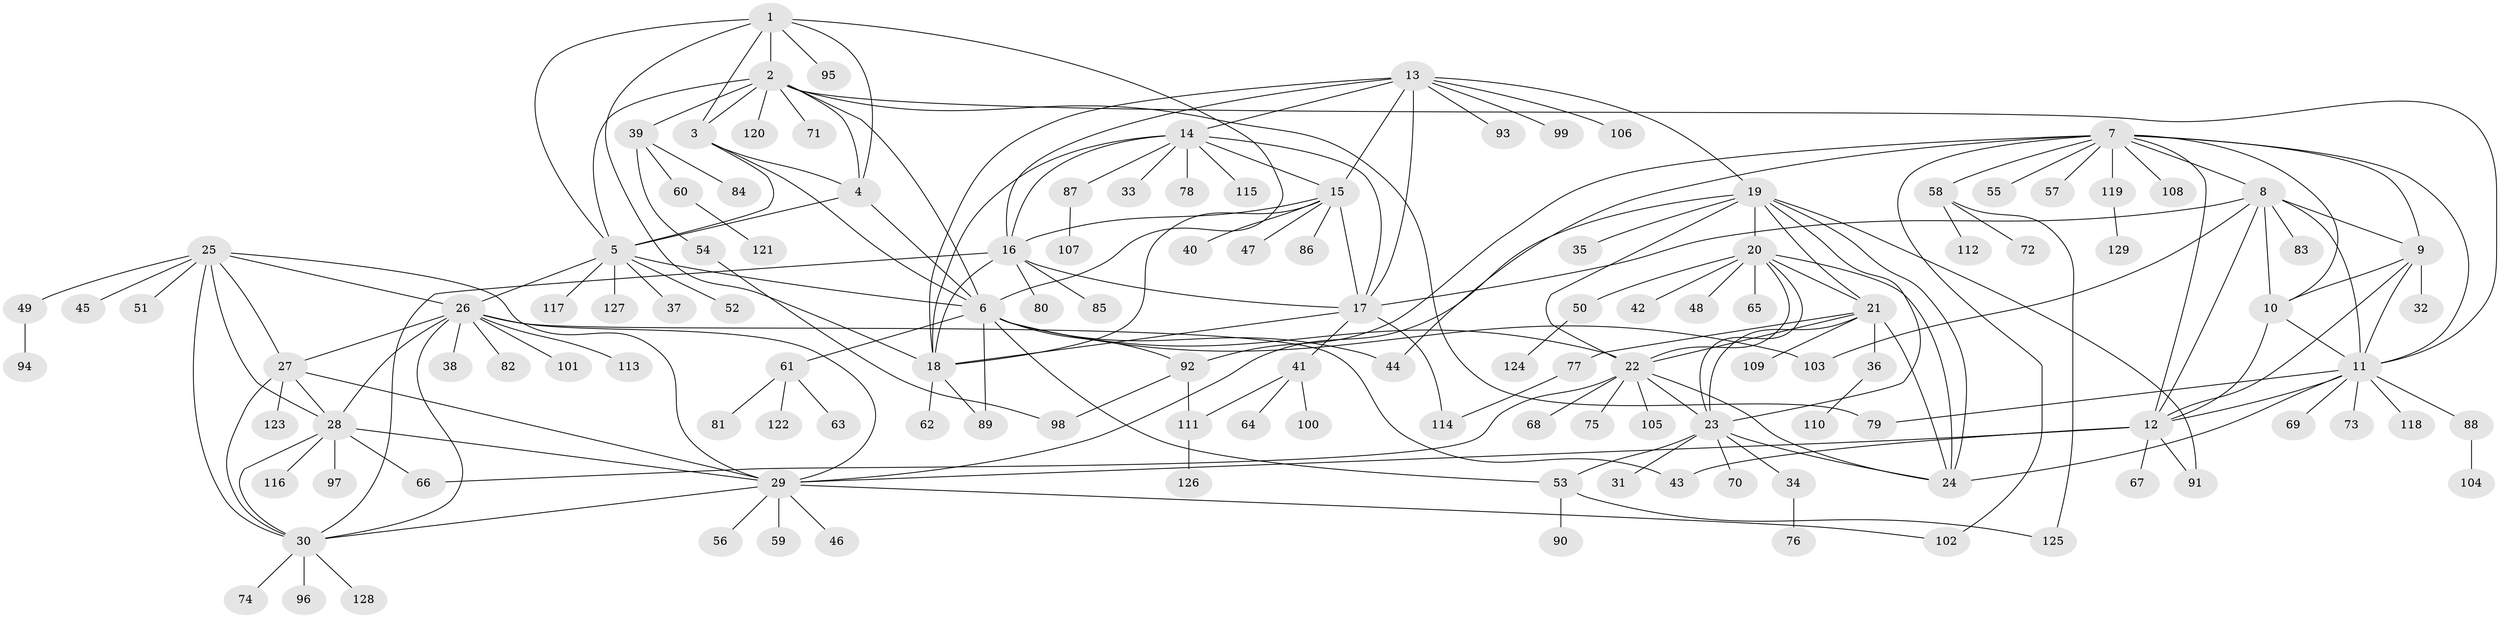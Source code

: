 // coarse degree distribution, {5: 0.02040816326530612, 7: 0.04081632653061224, 8: 0.05102040816326531, 10: 0.030612244897959183, 14: 0.02040816326530612, 4: 0.02040816326530612, 12: 0.01020408163265306, 6: 0.030612244897959183, 9: 0.02040816326530612, 11: 0.01020408163265306, 1: 0.5816326530612245, 2: 0.12244897959183673, 3: 0.04081632653061224}
// Generated by graph-tools (version 1.1) at 2025/52/02/27/25 19:52:17]
// undirected, 129 vertices, 198 edges
graph export_dot {
graph [start="1"]
  node [color=gray90,style=filled];
  1;
  2;
  3;
  4;
  5;
  6;
  7;
  8;
  9;
  10;
  11;
  12;
  13;
  14;
  15;
  16;
  17;
  18;
  19;
  20;
  21;
  22;
  23;
  24;
  25;
  26;
  27;
  28;
  29;
  30;
  31;
  32;
  33;
  34;
  35;
  36;
  37;
  38;
  39;
  40;
  41;
  42;
  43;
  44;
  45;
  46;
  47;
  48;
  49;
  50;
  51;
  52;
  53;
  54;
  55;
  56;
  57;
  58;
  59;
  60;
  61;
  62;
  63;
  64;
  65;
  66;
  67;
  68;
  69;
  70;
  71;
  72;
  73;
  74;
  75;
  76;
  77;
  78;
  79;
  80;
  81;
  82;
  83;
  84;
  85;
  86;
  87;
  88;
  89;
  90;
  91;
  92;
  93;
  94;
  95;
  96;
  97;
  98;
  99;
  100;
  101;
  102;
  103;
  104;
  105;
  106;
  107;
  108;
  109;
  110;
  111;
  112;
  113;
  114;
  115;
  116;
  117;
  118;
  119;
  120;
  121;
  122;
  123;
  124;
  125;
  126;
  127;
  128;
  129;
  1 -- 2;
  1 -- 3;
  1 -- 4;
  1 -- 5;
  1 -- 6;
  1 -- 18;
  1 -- 95;
  2 -- 3;
  2 -- 4;
  2 -- 5;
  2 -- 6;
  2 -- 11;
  2 -- 39;
  2 -- 71;
  2 -- 79;
  2 -- 120;
  3 -- 4;
  3 -- 5;
  3 -- 6;
  4 -- 5;
  4 -- 6;
  5 -- 6;
  5 -- 26;
  5 -- 37;
  5 -- 52;
  5 -- 117;
  5 -- 127;
  6 -- 22;
  6 -- 44;
  6 -- 53;
  6 -- 61;
  6 -- 89;
  6 -- 92;
  6 -- 103;
  7 -- 8;
  7 -- 9;
  7 -- 10;
  7 -- 11;
  7 -- 12;
  7 -- 44;
  7 -- 55;
  7 -- 57;
  7 -- 58;
  7 -- 92;
  7 -- 102;
  7 -- 108;
  7 -- 119;
  8 -- 9;
  8 -- 10;
  8 -- 11;
  8 -- 12;
  8 -- 17;
  8 -- 83;
  8 -- 103;
  9 -- 10;
  9 -- 11;
  9 -- 12;
  9 -- 32;
  10 -- 11;
  10 -- 12;
  11 -- 12;
  11 -- 24;
  11 -- 69;
  11 -- 73;
  11 -- 79;
  11 -- 88;
  11 -- 118;
  12 -- 29;
  12 -- 43;
  12 -- 67;
  12 -- 91;
  13 -- 14;
  13 -- 15;
  13 -- 16;
  13 -- 17;
  13 -- 18;
  13 -- 19;
  13 -- 93;
  13 -- 99;
  13 -- 106;
  14 -- 15;
  14 -- 16;
  14 -- 17;
  14 -- 18;
  14 -- 33;
  14 -- 78;
  14 -- 87;
  14 -- 115;
  15 -- 16;
  15 -- 17;
  15 -- 18;
  15 -- 40;
  15 -- 47;
  15 -- 86;
  16 -- 17;
  16 -- 18;
  16 -- 30;
  16 -- 80;
  16 -- 85;
  17 -- 18;
  17 -- 41;
  17 -- 114;
  18 -- 62;
  18 -- 89;
  19 -- 20;
  19 -- 21;
  19 -- 22;
  19 -- 23;
  19 -- 24;
  19 -- 29;
  19 -- 35;
  19 -- 91;
  20 -- 21;
  20 -- 22;
  20 -- 23;
  20 -- 24;
  20 -- 42;
  20 -- 48;
  20 -- 50;
  20 -- 65;
  21 -- 22;
  21 -- 23;
  21 -- 24;
  21 -- 36;
  21 -- 77;
  21 -- 109;
  22 -- 23;
  22 -- 24;
  22 -- 66;
  22 -- 68;
  22 -- 75;
  22 -- 105;
  23 -- 24;
  23 -- 31;
  23 -- 34;
  23 -- 53;
  23 -- 70;
  25 -- 26;
  25 -- 27;
  25 -- 28;
  25 -- 29;
  25 -- 30;
  25 -- 45;
  25 -- 49;
  25 -- 51;
  26 -- 27;
  26 -- 28;
  26 -- 29;
  26 -- 30;
  26 -- 38;
  26 -- 43;
  26 -- 82;
  26 -- 101;
  26 -- 113;
  27 -- 28;
  27 -- 29;
  27 -- 30;
  27 -- 123;
  28 -- 29;
  28 -- 30;
  28 -- 66;
  28 -- 97;
  28 -- 116;
  29 -- 30;
  29 -- 46;
  29 -- 56;
  29 -- 59;
  29 -- 102;
  30 -- 74;
  30 -- 96;
  30 -- 128;
  34 -- 76;
  36 -- 110;
  39 -- 54;
  39 -- 60;
  39 -- 84;
  41 -- 64;
  41 -- 100;
  41 -- 111;
  49 -- 94;
  50 -- 124;
  53 -- 90;
  53 -- 125;
  54 -- 98;
  58 -- 72;
  58 -- 112;
  58 -- 125;
  60 -- 121;
  61 -- 63;
  61 -- 81;
  61 -- 122;
  77 -- 114;
  87 -- 107;
  88 -- 104;
  92 -- 98;
  92 -- 111;
  111 -- 126;
  119 -- 129;
}
